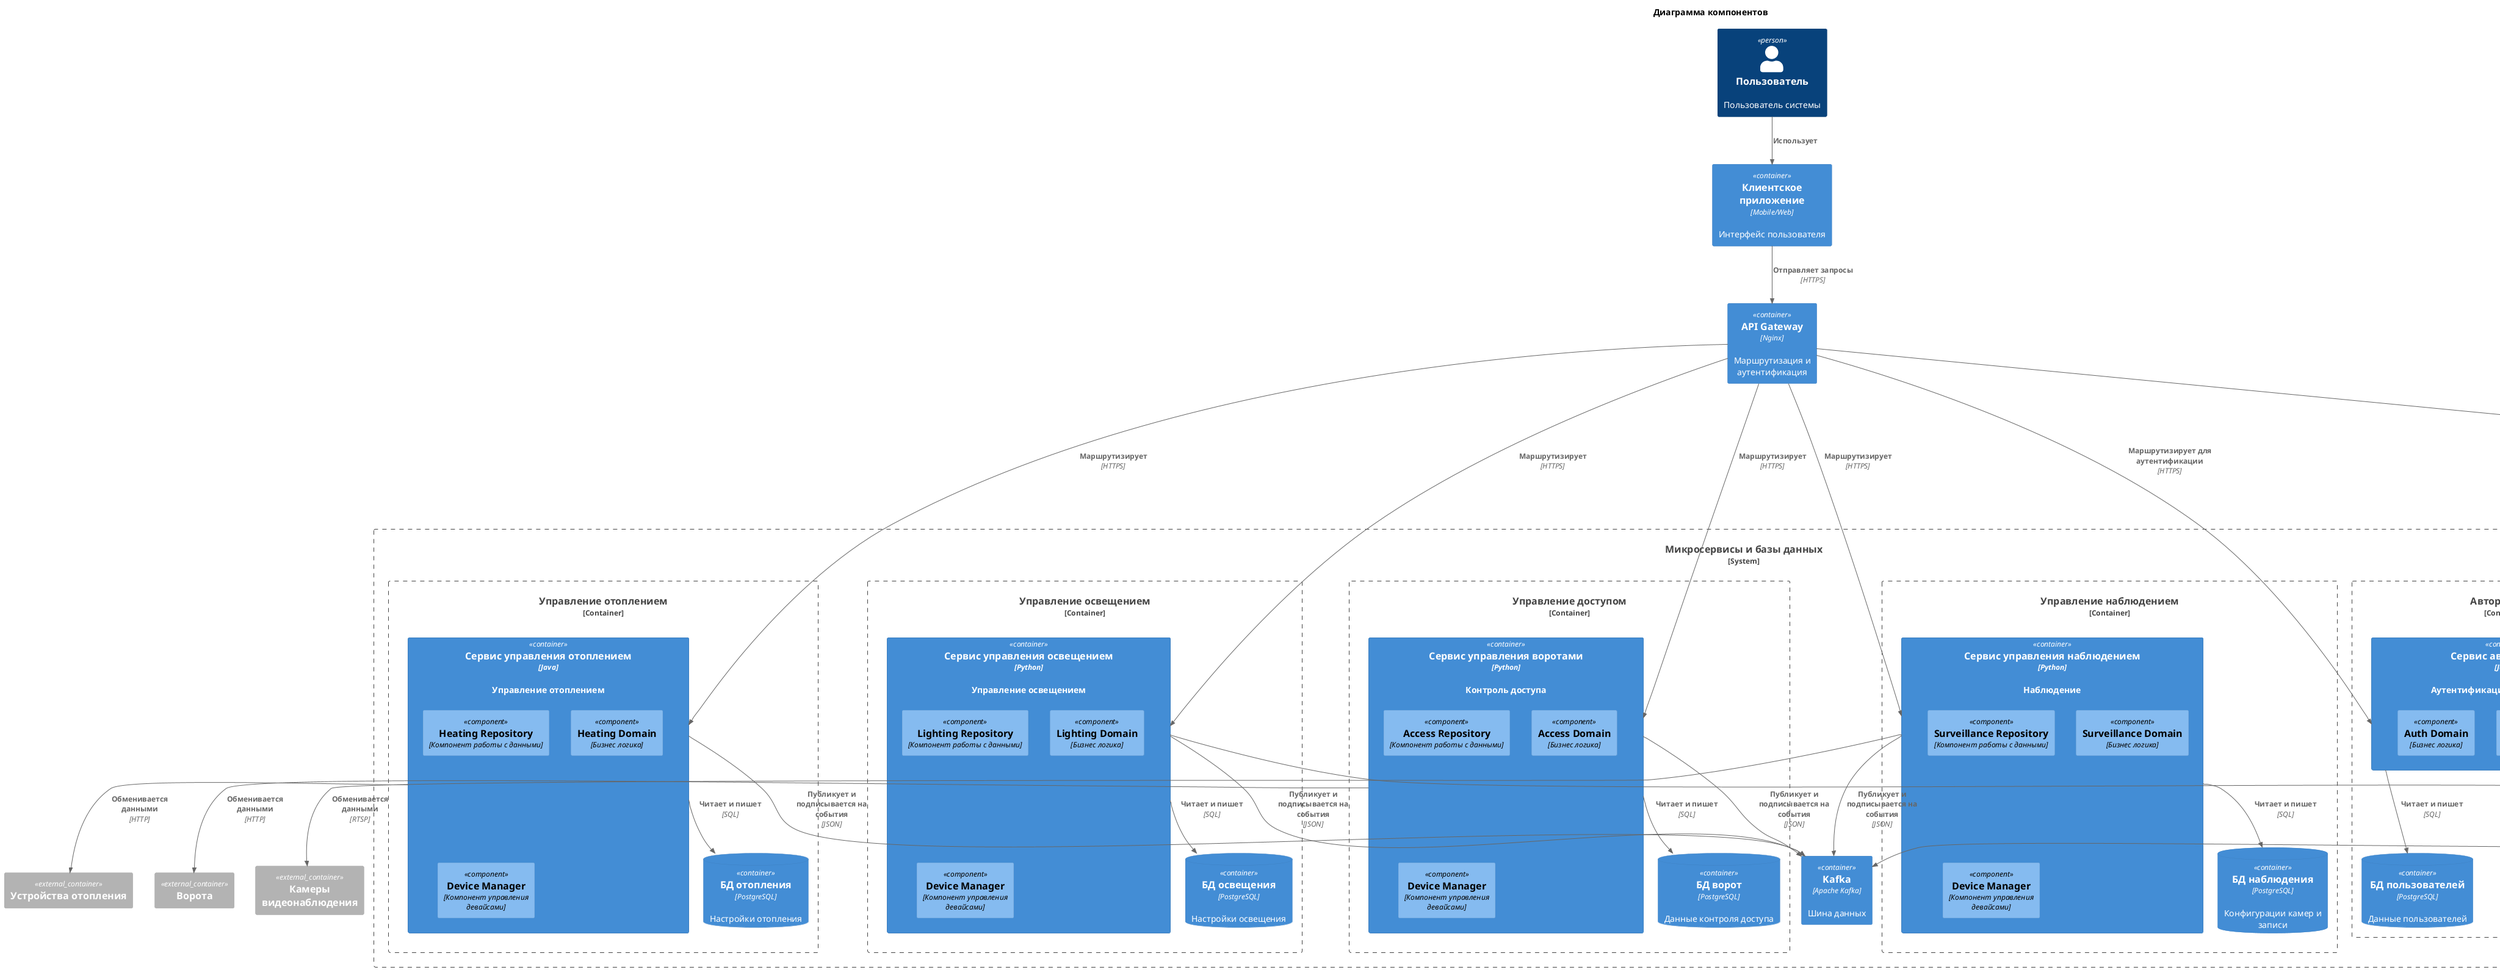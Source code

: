 @startuml

!include <C4/C4_Component>

title Диаграмма компонентов

Person(user,"Пользователь", "Пользователь системы")

Container(clientApp, "Клиентское приложение", "Mobile/Web", "Интерфейс пользователя")
Container(apiGateway, "API Gateway", "Nginx", "Маршрутизация и аутентификация")

System_Boundary("SmartHouseSystem", "Микросервисы и базы данных") {
    Container(kafka, "Kafka", "Apache Kafka", "Шина данных")
    Container_Boundary(auth, "Авторизация") {
        Container(authService, "Сервис авторизации", "Java", "Аутентификация и авторизация") {
            Component(AuthRepo, "Auth Repository", "Компонент работы с данными")
            Component(AuthDomain, "Auth Domain", "Бизнес логика")
        }
        ContainerDb(userDb, "БД пользователей", "PostgreSQL", "Данные пользователей")
    }
    Container_Boundary(heating, "Управление отоплением") {
        Container(heatingService, "Сервис управления отоплением", "Java", "Управление отоплением") {
            Component(HeatingRepo, "Heating Repository", "Компонент работы с данными")
            Component(HeatingDomain, "Heating Domain", "Бизнес логика")
            Component(HeatingDeviceManager, "Device Manager", "Компонент управления девайсами")
        }
        ContainerDb(heatingDb, "БД отопления", "PostgreSQL", "Настройки отопления")
    }

    Container_Boundary(telemetry, "Телеметрия") {
        Container(telemetryService, "Сервис мониторинга температуры", "Python", "Мониторинг температуры") {
            Component(TelemetryRepo, "Telemetry Repository", "Компонент работы с данными")
            Component(TelemetryDomain, "Telemetry Domain", "Бизнес логика")
            Component(TelemetryDeviceManager, "Device Manager", "Компонент управления девайсами")
        }
        ContainerDb(telemetryDb, "БД температуры", "PostgreSQL", "Телеметрические данные")
    }

    Container_Boundary(lighting, "Управление освещением") {
        Container(lightingService, "Сервис управления освещением", "Python", "Управление освещением") {
            Component(LightingRepo, "Lighting Repository", "Компонент работы с данными")
            Component(LightingDomain, "Lighting Domain", "Бизнес логика")
            Component(LightingDeviceManager, "Device Manager", "Компонент управления девайсами")
        }
        ContainerDb(lightingDb, "БД освещения", "PostgreSQL", "Настройки освещения")
    }

    Container_Boundary(access, "Управление доступом") {
        Container(accessService, "Сервис управления воротами", "Python", "Контроль доступа") {
            Component(AccessRepo, "Access Repository", "Компонент работы с данными")
            Component(AccessDomain, "Access Domain", "Бизнес логика")
            Component(AccessDeviceManager, "Device Manager", "Компонент управления девайсами")
        }
        ContainerDb(accessDb, "БД ворот", "PostgreSQL", "Данные контроля доступа")
    }

    Container_Boundary(surveillance, "Управление наблюдением") {
        Container(surveillanceService, "Сервис управления наблюдением", "Python", "Наблюдение") {
            Component(SurveillanceRepo, "Surveillance Repository", "Компонент работы с данными")
            Component(SurveillanceDomain, "Surveillance Domain", "Бизнес логика")
            Component(SurveillanceDeviceManager, "Device Manager", "Компонент управления девайсами")
        }
        ContainerDb(surveillanceDb, "БД наблюдения", "PostgreSQL", "Конфигурации камер и записи")
    }

}

Container_Ext(heatingDevices, "Устройства отопления")
Container_Ext(tempSensors, "Датчики температуры")
Container_Ext(lightingDevices, "Устройства освещения")
Container_Ext(accessDevices, "Ворота")
Container_Ext(cameras, "Камеры видеонаблюдения")

Rel(user, clientApp, "Использует")
Rel(clientApp, apiGateway, "Отправляет запросы", "HTTPS")

Rel(apiGateway, authService, "Маршрутизирует для аутентификации", "HTTPS")
Rel(apiGateway, heatingService, "Маршрутизирует", "HTTPS")
Rel(apiGateway, tempService, "Маршрутизирует", "HTTPS")
Rel(apiGateway, lightingService, "Маршрутизирует", "HTTPS")
Rel(apiGateway, accessService, "Маршрутизирует", "HTTPS")
Rel(apiGateway, surveillanceService, "Маршрутизирует", "HTTPS")

Rel(authService, userDb, "Читает и пишет", "SQL")
Rel(tempService, telemetryDb, "Читает и пишет", "SQL")
Rel(heatingService, heatingDb, "Читает и пишет", "SQL")
Rel(lightingService, lightingDb, "Читает и пишет", "SQL")
Rel(accessService, accessDb, "Читает и пишет", "SQL")
Rel(surveillanceService, surveillanceDb, "Читает и пишет", "SQL")

Rel(heatingService, kafka, "Публикует и подписывается на события", "JSON")
Rel(tempService, kafka, "Публикует данные", "JSON")
Rel(lightingService, kafka, "Публикует и подписывается на события", "JSON")
Rel(accessService, kafka, "Публикует и подписывается на события", "JSON")
Rel(surveillanceService, kafka, "Публикует и подписывается на события", "JSON")

Rel(heatingService, heatingDevices, "Обменивается данными", "HTTP")
Rel(tempService, tempSensors, "Собирает данные", "HTTP")
Rel(lightingService, lightingDevices, "Обменивается данными", "HTTP")
Rel(accessService, accessDevices, "Обменивается данными", "HTTP")
Rel(surveillanceService, cameras, "Обменивается данными", "RTSP")

@enduml
